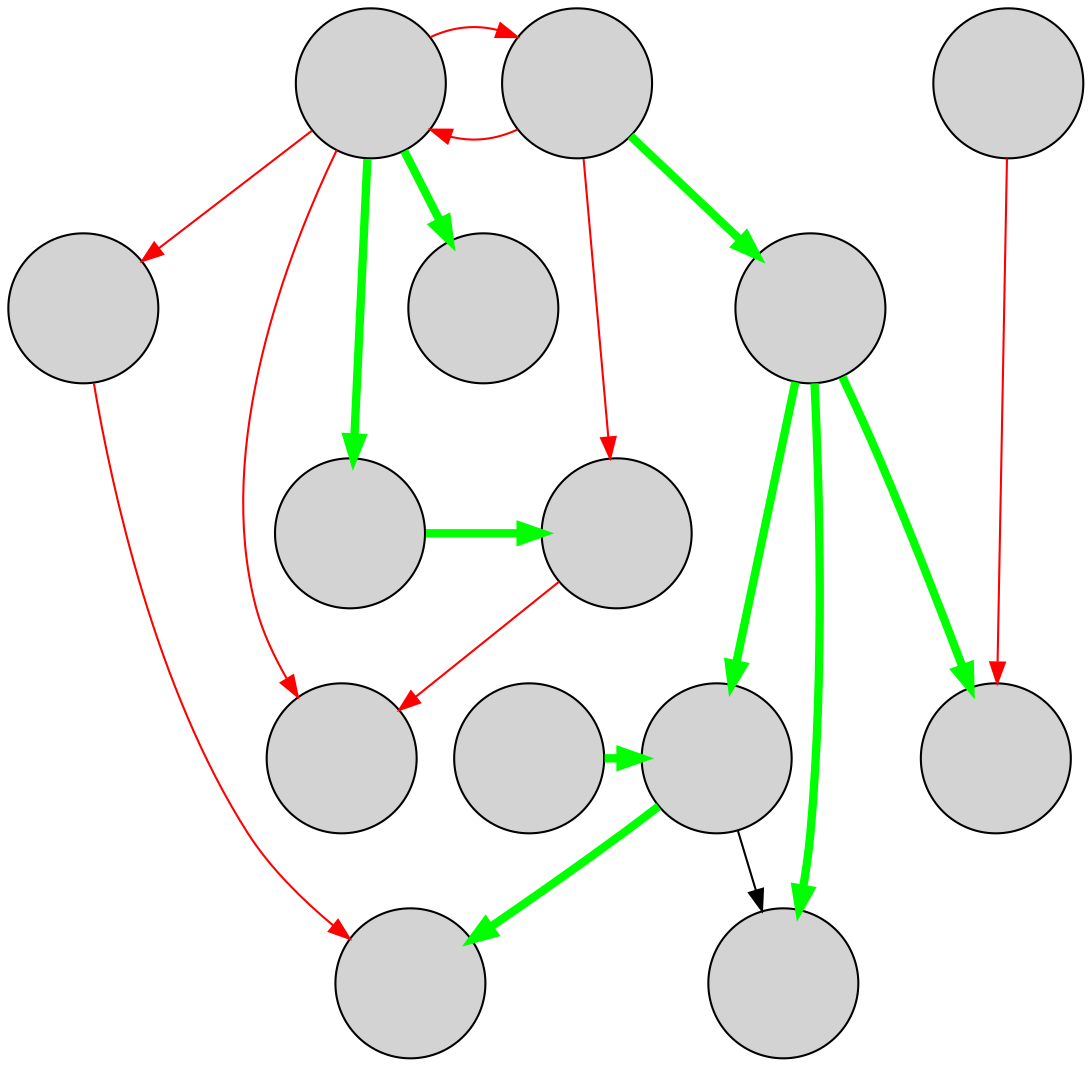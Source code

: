 digraph G {
  node [shape=circle fixedsize=true width=1 height=1 style=filled label="" ]
    { rank=same;
      electric [ image="images/electric.png" ]
      fighting [ image="images/fighting.png" ]
      bug [ image="images/bug.png" ]
    }
    { rank=same;
      dark [ image="images/dark.png" ]
      ice [ image="images/ice.png" ]
      fairy [ image="images/fairy.png" ]
    }
    { rank=same;
      psychic [ image="images/psychic.png" ]
      poison [ image="images/poison.png" ]
    }
    { rank=same;
      ghost [ image="images/ghost.png" ]
      water [ image="images/water.png" ]
      ground [ image="images/ground.png" ]
      grass [ image="images/grass.png" ]
    }
    { rank=same;
      flying [ image="images/flying.png" ]
      fire [ image="images/fire.png" ]
    }

  // fake edges to force ranks
  dark -> psychic [ style=invis ]

  fighting -> bug [ color=red ]
  bug -> fighting [ color=red ]
  poison -> ghost [ color=red ]
  fighting -> poison [ color=red ]
  fighting -> ice [ color=green penwidth=4 ]
  ground -> flying [ color=black ]
  psychic -> poison [ color=green penwidth=4 ]
  water -> ground [ color=green penwidth=4 ]
  dark -> ghost [ style=invis ]
  psychic -> ghost [ style=invis ]
  bug -> ghost [ color=red ]
  bug -> psychic [ color=green penwidth=4 ]
  bug -> dark [ color=green penwidth=4 ]
  bug -> fairy [ color=red ]
  electric -> grass [ color=red ]
  ice -> flying [ color=green penwidth=4 ]
  ice -> grass [ color=green penwidth=4 ]

  ground -> fire [ color=green penwidth=4 ]
  ice -> ground [ color=green penwidth=4 ]

  fairy -> fire [ color=red ]

}
